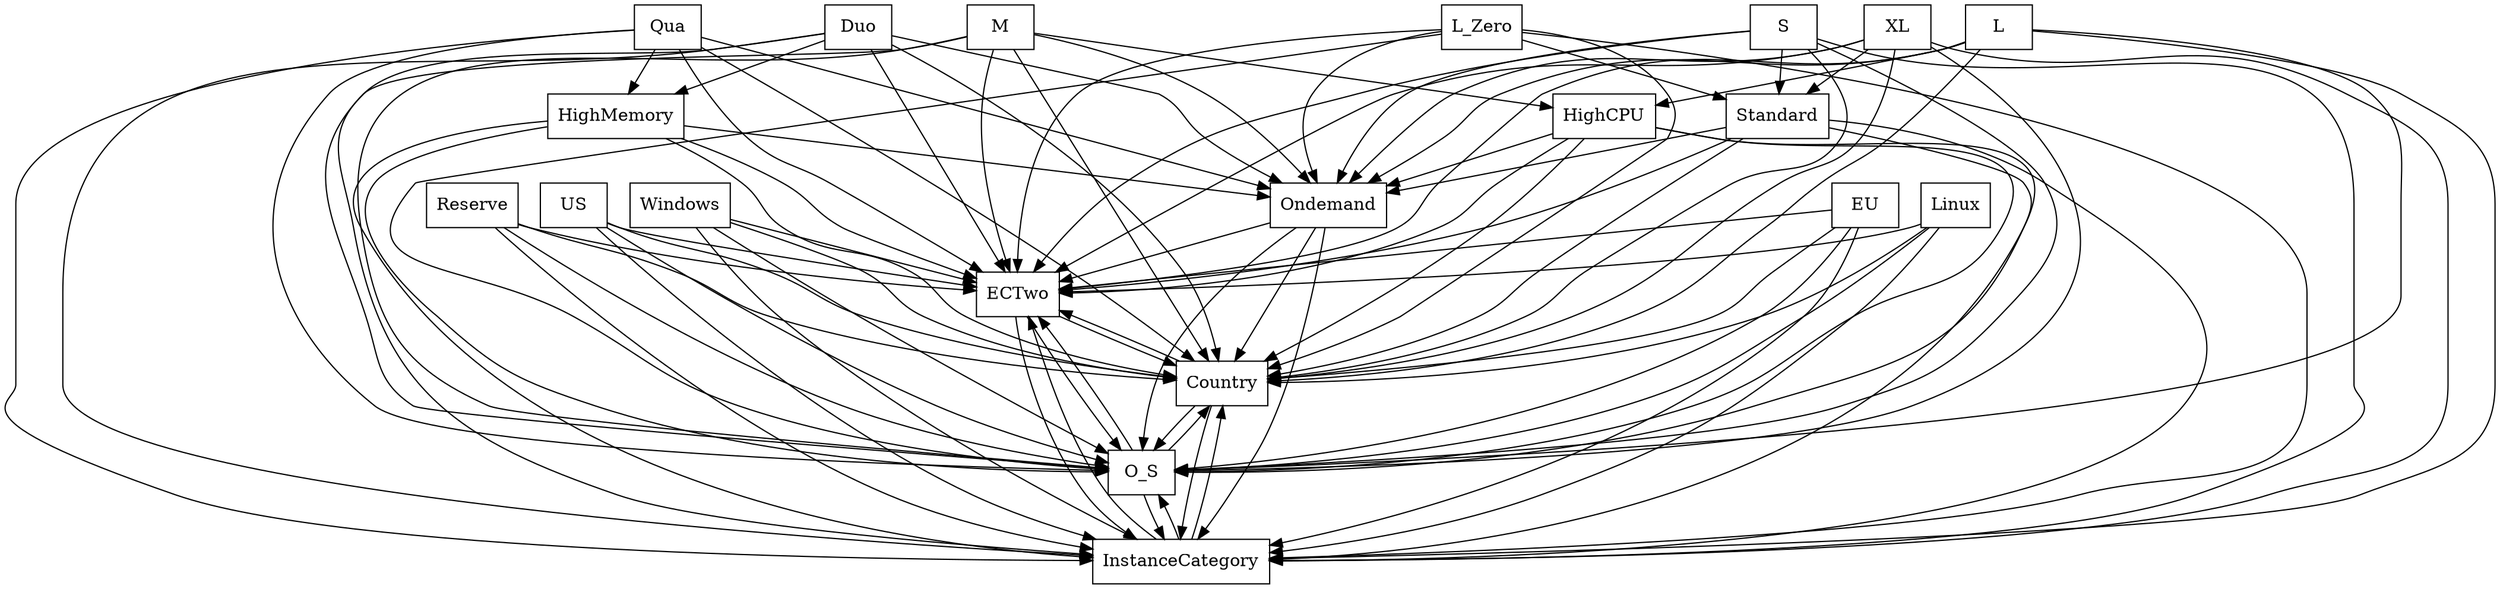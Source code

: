 digraph{
graph [rankdir=TB];
node [shape=box];
edge [arrowhead=normal];
0[label="Reserve",]
1[label="Standard",]
2[label="US",]
3[label="L_Zero",]
4[label="ECTwo",]
5[label="L",]
6[label="M",]
7[label="Duo",]
8[label="EU",]
9[label="Country",]
10[label="XL",]
11[label="Linux",]
12[label="Windows",]
13[label="HighCPU",]
14[label="S",]
15[label="InstanceCategory",]
16[label="HighMemory",]
17[label="Ondemand",]
18[label="Qua",]
19[label="O_S",]
0->4[label="",]
0->9[label="",]
0->15[label="",]
0->19[label="",]
1->4[label="",]
1->9[label="",]
1->15[label="",]
1->17[label="",]
1->19[label="",]
2->4[label="",]
2->9[label="",]
2->15[label="",]
2->19[label="",]
3->1[label="",]
3->4[label="",]
3->9[label="",]
3->15[label="",]
3->17[label="",]
3->19[label="",]
4->9[label="",]
4->15[label="",]
4->19[label="",]
5->4[label="",]
5->9[label="",]
5->13[label="",]
5->15[label="",]
5->17[label="",]
5->19[label="",]
6->4[label="",]
6->9[label="",]
6->13[label="",]
6->15[label="",]
6->17[label="",]
6->19[label="",]
7->4[label="",]
7->9[label="",]
7->15[label="",]
7->16[label="",]
7->17[label="",]
7->19[label="",]
8->4[label="",]
8->9[label="",]
8->15[label="",]
8->19[label="",]
9->4[label="",]
9->15[label="",]
9->19[label="",]
10->1[label="",]
10->4[label="",]
10->9[label="",]
10->15[label="",]
10->17[label="",]
10->19[label="",]
11->4[label="",]
11->9[label="",]
11->15[label="",]
11->19[label="",]
12->4[label="",]
12->9[label="",]
12->15[label="",]
12->19[label="",]
13->4[label="",]
13->9[label="",]
13->15[label="",]
13->17[label="",]
13->19[label="",]
14->1[label="",]
14->4[label="",]
14->9[label="",]
14->15[label="",]
14->17[label="",]
14->19[label="",]
15->4[label="",]
15->9[label="",]
15->19[label="",]
16->4[label="",]
16->9[label="",]
16->15[label="",]
16->17[label="",]
16->19[label="",]
17->4[label="",]
17->9[label="",]
17->15[label="",]
17->19[label="",]
18->4[label="",]
18->9[label="",]
18->15[label="",]
18->16[label="",]
18->17[label="",]
18->19[label="",]
19->4[label="",]
19->9[label="",]
19->15[label="",]
}
